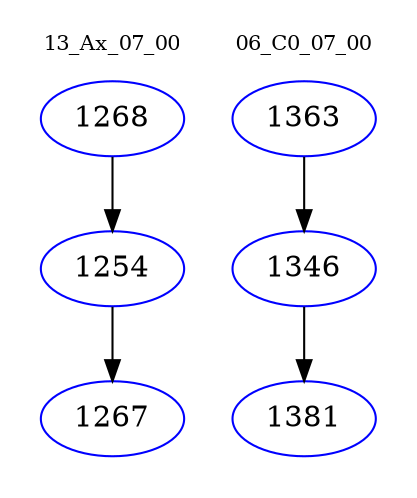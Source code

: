 digraph{
subgraph cluster_0 {
color = white
label = "13_Ax_07_00";
fontsize=10;
T0_1268 [label="1268", color="blue"]
T0_1268 -> T0_1254 [color="black"]
T0_1254 [label="1254", color="blue"]
T0_1254 -> T0_1267 [color="black"]
T0_1267 [label="1267", color="blue"]
}
subgraph cluster_1 {
color = white
label = "06_C0_07_00";
fontsize=10;
T1_1363 [label="1363", color="blue"]
T1_1363 -> T1_1346 [color="black"]
T1_1346 [label="1346", color="blue"]
T1_1346 -> T1_1381 [color="black"]
T1_1381 [label="1381", color="blue"]
}
}
